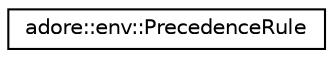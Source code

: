 digraph "Graphical Class Hierarchy"
{
 // LATEX_PDF_SIZE
  edge [fontname="Helvetica",fontsize="10",labelfontname="Helvetica",labelfontsize="10"];
  node [fontname="Helvetica",fontsize="10",shape=record];
  rankdir="LR";
  Node0 [label="adore::env::PrecedenceRule",height=0.2,width=0.4,color="black", fillcolor="white", style="filled",URL="$structadore_1_1env_1_1PrecedenceRule.html",tooltip="The PrecedenceRule defines a precedence relationship between two routes. Vehicles on the low_ priorit..."];
}
